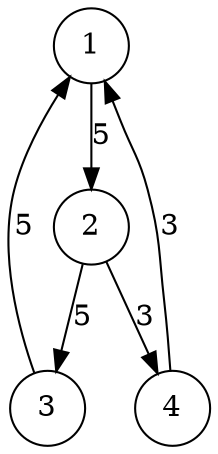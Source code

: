 digraph g {
    node[shape=circle fixedsize=true style=filled fillcolor=white colorscheme=accent8 ];
    1->2[label="5"];
2->3[label="5"];
3->1[label="5"];
2->4[label="3"];
4->1[label="3"];

}

